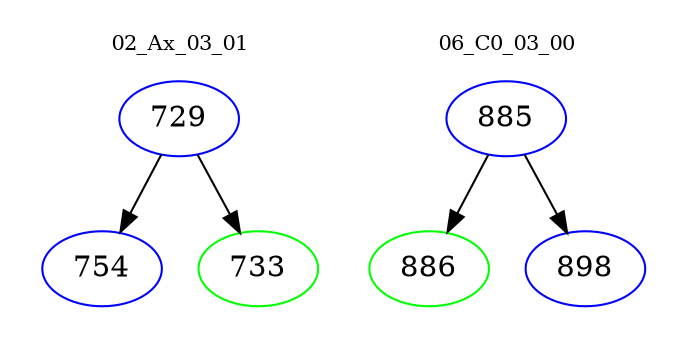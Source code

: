 digraph{
subgraph cluster_0 {
color = white
label = "02_Ax_03_01";
fontsize=10;
T0_729 [label="729", color="blue"]
T0_729 -> T0_754 [color="black"]
T0_754 [label="754", color="blue"]
T0_729 -> T0_733 [color="black"]
T0_733 [label="733", color="green"]
}
subgraph cluster_1 {
color = white
label = "06_C0_03_00";
fontsize=10;
T1_885 [label="885", color="blue"]
T1_885 -> T1_886 [color="black"]
T1_886 [label="886", color="green"]
T1_885 -> T1_898 [color="black"]
T1_898 [label="898", color="blue"]
}
}
